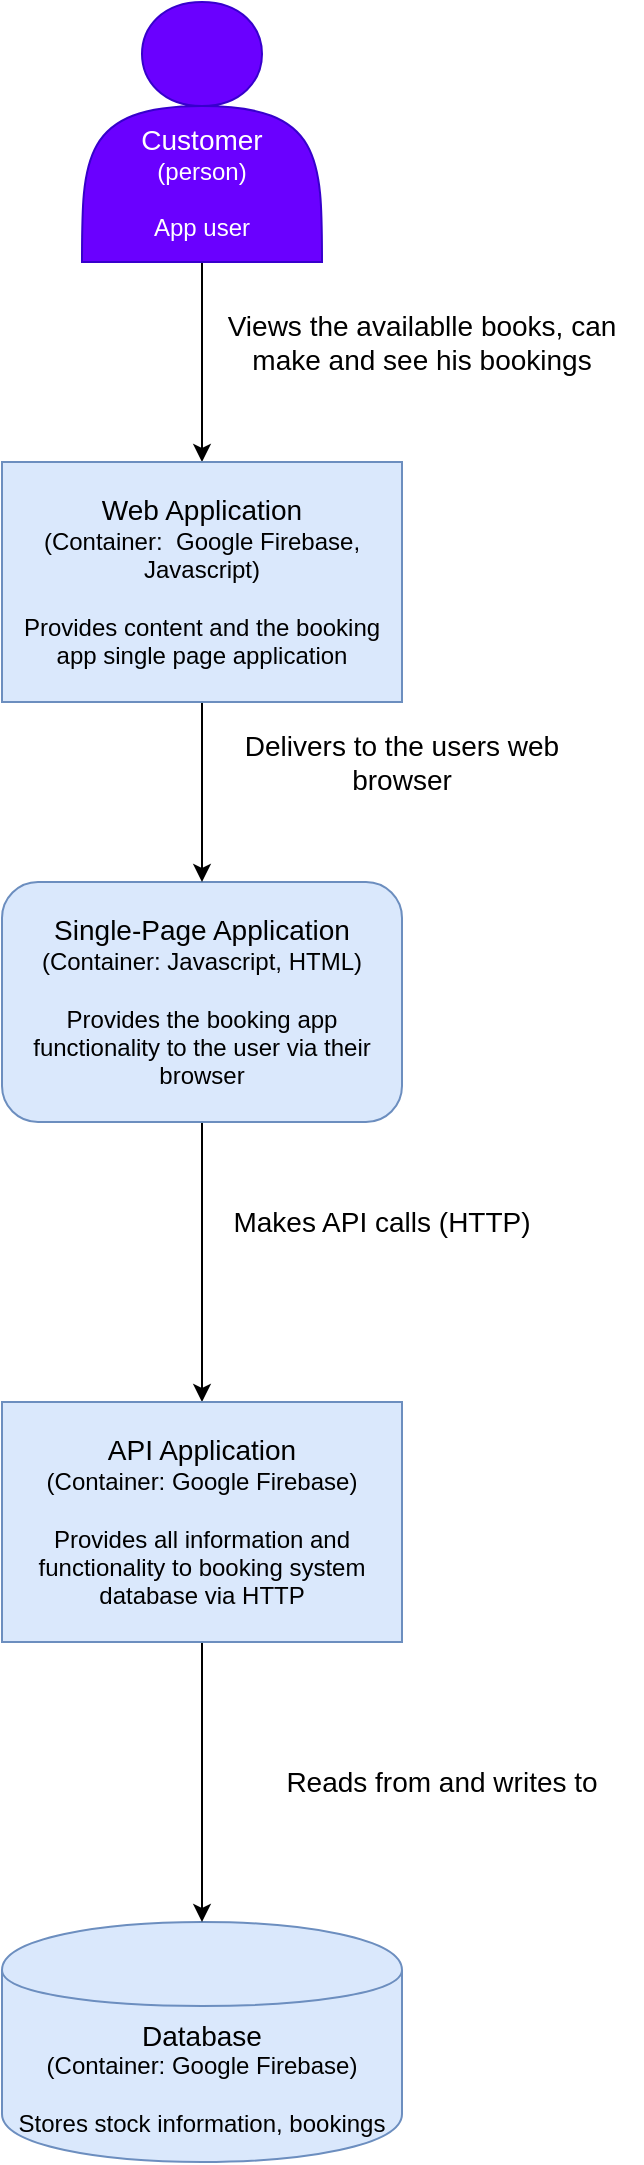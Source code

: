 <mxfile version="12.4.8" type="device"><diagram id="yQir6-3nk878nGNtFD54" name="Page-1"><mxGraphModel dx="782" dy="469" grid="1" gridSize="10" guides="1" tooltips="1" connect="1" arrows="1" fold="1" page="1" pageScale="1" pageWidth="827" pageHeight="1169" math="0" shadow="0"><root><mxCell id="0"/><mxCell id="1" parent="0"/><mxCell id="0oI75qTIF9jpea8mcNhq-16" style="edgeStyle=orthogonalEdgeStyle;rounded=0;orthogonalLoop=1;jettySize=auto;html=1;exitX=0.5;exitY=1;exitDx=0;exitDy=0;entryX=0.5;entryY=0;entryDx=0;entryDy=0;" edge="1" parent="1" source="0oI75qTIF9jpea8mcNhq-1" target="0oI75qTIF9jpea8mcNhq-15"><mxGeometry relative="1" as="geometry"/></mxCell><mxCell id="0oI75qTIF9jpea8mcNhq-1" value="&lt;span style=&quot;white-space: normal ; font-size: 14px&quot;&gt;&lt;br&gt;&lt;br&gt;&lt;br&gt;Customer&lt;/span&gt;&lt;br style=&quot;white-space: normal&quot;&gt;&lt;font style=&quot;white-space: normal&quot;&gt;(person)&lt;br&gt;&lt;/font&gt;&lt;br style=&quot;white-space: normal&quot;&gt;&lt;span style=&quot;white-space: normal&quot;&gt;App user&lt;/span&gt;" style="shape=actor;whiteSpace=wrap;html=1;fillColor=#6a00ff;strokeColor=#3700CC;fontColor=#ffffff;" vertex="1" parent="1"><mxGeometry x="120" width="120" height="130" as="geometry"/></mxCell><mxCell id="0oI75qTIF9jpea8mcNhq-6" value="&lt;span style=&quot;white-space: normal ; font-size: 14px&quot;&gt;Database&lt;/span&gt;&lt;br style=&quot;white-space: normal&quot;&gt;&lt;font style=&quot;white-space: normal&quot;&gt;(Container: Google Firebase)&lt;br&gt;&lt;/font&gt;&lt;br style=&quot;white-space: normal&quot;&gt;&lt;span style=&quot;white-space: normal&quot;&gt;Stores stock information, bookings&lt;/span&gt;" style="shape=cylinder;whiteSpace=wrap;html=1;boundedLbl=1;backgroundOutline=1;fillColor=#dae8fc;strokeColor=#6c8ebf;" vertex="1" parent="1"><mxGeometry x="80" y="960" width="200" height="120" as="geometry"/></mxCell><mxCell id="0oI75qTIF9jpea8mcNhq-10" style="edgeStyle=orthogonalEdgeStyle;rounded=0;orthogonalLoop=1;jettySize=auto;html=1;exitX=0.5;exitY=1;exitDx=0;exitDy=0;entryX=0.5;entryY=0;entryDx=0;entryDy=0;" edge="1" parent="1" source="0oI75qTIF9jpea8mcNhq-8" target="0oI75qTIF9jpea8mcNhq-9"><mxGeometry relative="1" as="geometry"/></mxCell><mxCell id="0oI75qTIF9jpea8mcNhq-8" value="&lt;span style=&quot;white-space: normal ; font-size: 14px&quot;&gt;Single-Page Application&lt;/span&gt;&lt;br style=&quot;white-space: normal&quot;&gt;&lt;font style=&quot;white-space: normal&quot;&gt;(Container: Javascript, HTML)&lt;br&gt;&lt;/font&gt;&lt;br style=&quot;white-space: normal&quot;&gt;&lt;span style=&quot;white-space: normal&quot;&gt;Provides the booking app functionality to the user via their browser&lt;/span&gt;" style="rounded=1;whiteSpace=wrap;html=1;fillColor=#dae8fc;strokeColor=#6c8ebf;" vertex="1" parent="1"><mxGeometry x="80" y="440" width="200" height="120" as="geometry"/></mxCell><mxCell id="0oI75qTIF9jpea8mcNhq-11" style="edgeStyle=orthogonalEdgeStyle;rounded=0;orthogonalLoop=1;jettySize=auto;html=1;exitX=0.5;exitY=1;exitDx=0;exitDy=0;entryX=0.5;entryY=0;entryDx=0;entryDy=0;" edge="1" parent="1" source="0oI75qTIF9jpea8mcNhq-9" target="0oI75qTIF9jpea8mcNhq-6"><mxGeometry relative="1" as="geometry"/></mxCell><mxCell id="0oI75qTIF9jpea8mcNhq-9" value="&lt;font&gt;&lt;span style=&quot;font-size: 14px&quot;&gt;API Application&lt;/span&gt;&lt;br&gt;&lt;font style=&quot;font-size: 12px&quot;&gt;(Container: Google Firebase)&lt;br&gt;&lt;/font&gt;&lt;br&gt;Provides all information and functionality to booking system database via HTTP&lt;br&gt;&lt;/font&gt;" style="rounded=0;whiteSpace=wrap;html=1;fillColor=#dae8fc;strokeColor=#6c8ebf;" vertex="1" parent="1"><mxGeometry x="80" y="700" width="200" height="120" as="geometry"/></mxCell><mxCell id="0oI75qTIF9jpea8mcNhq-12" value="&lt;font style=&quot;font-size: 14px&quot;&gt;Views the availablle books, can make and see his bookings&lt;/font&gt;" style="text;html=1;strokeColor=none;fillColor=none;align=center;verticalAlign=middle;whiteSpace=wrap;rounded=0;" vertex="1" parent="1"><mxGeometry x="190" y="160" width="200" height="20" as="geometry"/></mxCell><mxCell id="0oI75qTIF9jpea8mcNhq-13" value="&lt;font style=&quot;font-size: 14px&quot;&gt;Reads from and writes to&lt;/font&gt;" style="text;html=1;strokeColor=none;fillColor=none;align=center;verticalAlign=middle;whiteSpace=wrap;rounded=0;" vertex="1" parent="1"><mxGeometry x="200" y="880" width="200" height="20" as="geometry"/></mxCell><mxCell id="0oI75qTIF9jpea8mcNhq-14" value="&lt;font style=&quot;font-size: 14px&quot;&gt;Makes API calls (HTTP)&lt;/font&gt;" style="text;html=1;strokeColor=none;fillColor=none;align=center;verticalAlign=middle;whiteSpace=wrap;rounded=0;" vertex="1" parent="1"><mxGeometry x="170" y="600" width="200" height="20" as="geometry"/></mxCell><mxCell id="0oI75qTIF9jpea8mcNhq-17" style="edgeStyle=orthogonalEdgeStyle;rounded=0;orthogonalLoop=1;jettySize=auto;html=1;exitX=0.5;exitY=1;exitDx=0;exitDy=0;entryX=0.5;entryY=0;entryDx=0;entryDy=0;" edge="1" parent="1" source="0oI75qTIF9jpea8mcNhq-15" target="0oI75qTIF9jpea8mcNhq-8"><mxGeometry relative="1" as="geometry"/></mxCell><mxCell id="0oI75qTIF9jpea8mcNhq-15" value="&lt;font style=&quot;font-size: 14px&quot;&gt;Web Application&lt;/font&gt;&lt;br&gt;(Container:&amp;nbsp; Google Firebase, Javascript)&lt;br&gt;&lt;br&gt;Provides content and the booking app single page application" style="rounded=0;whiteSpace=wrap;html=1;fillColor=#dae8fc;strokeColor=#6c8ebf;" vertex="1" parent="1"><mxGeometry x="80" y="230" width="200" height="120" as="geometry"/></mxCell><mxCell id="0oI75qTIF9jpea8mcNhq-18" value="&lt;font style=&quot;font-size: 14px&quot;&gt;Delivers to the users web browser&lt;/font&gt;" style="text;html=1;strokeColor=none;fillColor=none;align=center;verticalAlign=middle;whiteSpace=wrap;rounded=0;" vertex="1" parent="1"><mxGeometry x="180" y="370" width="200" height="20" as="geometry"/></mxCell></root></mxGraphModel></diagram></mxfile>